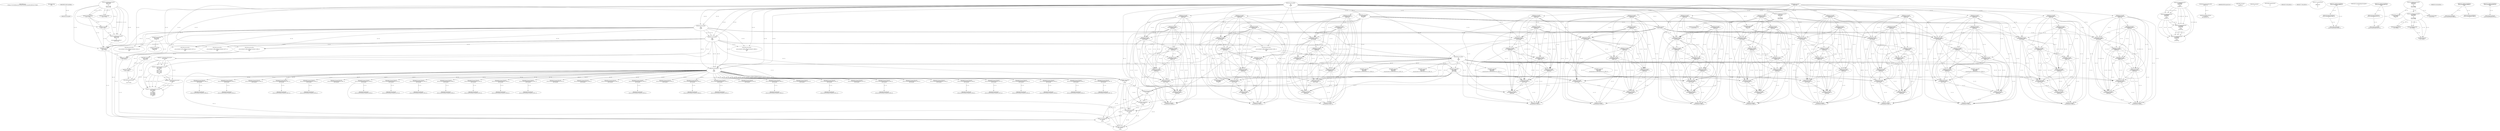 // Global SCDG with merge call
digraph {
	0 [label="268454688.main
1208bea2278762f63f8e445d51924ba14025b4d2ca6eef50b2f6979e72f76983"]
	1 [label="268454699.Sleep
1000"]
	2 [label="268450908.GetProcessHeap
"]
	3 [label="268465424.VirtualAlloc
0
128
12288
4"]
	4 [label="268465190.RegOpenKeyExW
2147483650
268501000
0
131097
2147417172"]
	5 [label="268465489.wsprintfW
3221762048
268500964
0"]
	3 -> 5 [label="(0-->1)"]
	6 [label="268466183.VirtualAlloc
0
1024
12288
4"]
	3 -> 6 [label="(3-->3)"]
	3 -> 6 [label="(4-->4)"]
	7 [label="268466202.VirtualAlloc
0
3596
12288
4"]
	3 -> 7 [label="(3-->3)"]
	6 -> 7 [label="(3-->3)"]
	3 -> 7 [label="(4-->4)"]
	6 -> 7 [label="(4-->4)"]
	8 [label="268466212.GetWindowsDirectoryW
3221770240
256"]
	7 -> 8 [label="(0-->1)"]
	9 [label="268466270.GetVolumeInformationW
3221770240
3221770752
256
3221771776
3221771784
3221771780
3221771264
256"]
	7 -> 9 [label="(0-->1)"]
	8 -> 9 [label="(1-->1)"]
	8 -> 9 [label="(2-->3)"]
	8 -> 9 [label="(2-->8)"]
	10 [label="268465190.RegOpenKeyExW
2147483650
268501632
0
131097
2147417172"]
	4 -> 10 [label="(1-->1)"]
	4 -> 10 [label="(4-->4)"]
	4 -> 10 [label="(5-->5)"]
	11 [label="268465223.RegQueryValueExW
3221771788
268501592
0
0
3221771788
2147417188"]
	12 [label="268465239.RegCloseKey
3221771788"]
	11 -> 12 [label="(1-->1)"]
	11 -> 12 [label="(5-->1)"]
	13 [label="268466320.lstrlenW
3221771788"]
	11 -> 13 [label="(1-->1)"]
	11 -> 13 [label="(5-->1)"]
	12 -> 13 [label="(1-->1)"]
	14 [label="268465223.RegQueryValueExW
3221771788
268501728
0
0
retval_lstrlenW_32789_32
2147417188"]
	11 -> 14 [label="(1-->1)"]
	11 -> 14 [label="(5-->1)"]
	12 -> 14 [label="(1-->1)"]
	13 -> 14 [label="(1-->1)"]
	11 -> 14 [label="(6-->6)"]
	15 [label="268466376.wsprintfW
3221766144
268501204
0"]
	6 -> 15 [label="(0-->1)"]
	16 [label="268466397.lstrcatW
3221766144
3221771788"]
	6 -> 16 [label="(0-->1)"]
	15 -> 16 [label="(1-->1)"]
	11 -> 16 [label="(1-->2)"]
	11 -> 16 [label="(5-->2)"]
	12 -> 16 [label="(1-->2)"]
	13 -> 16 [label="(1-->2)"]
	14 -> 16 [label="(1-->2)"]
	17 [label="268466409.GetModuleHandleW
268501752"]
	18 [label="268466416.GetProcAddress
270536744
RtlComputeCrc32"]
	17 -> 18 [label="(0-->1)"]
	19 [label="268466432.lstrlenW
3221766144"]
	6 -> 19 [label="(0-->1)"]
	15 -> 19 [label="(1-->1)"]
	16 -> 19 [label="(1-->1)"]
	20 [label="268466449.RtlComputeCrc32
"]
	21 [label="268466481.VirtualFree
3221770240
0
32768"]
	7 -> 21 [label="(0-->1)"]
	8 -> 21 [label="(1-->1)"]
	9 -> 21 [label="(1-->1)"]
	22 [label="268464882.lstrlenW
3221762048"]
	3 -> 22 [label="(0-->1)"]
	5 -> 22 [label="(1-->1)"]
	23 [label="268464893.lstrlenW
268497860"]
	24 [label="268453932.VirtualAlloc
0
retval_lstrlenW_32886_32_retval_lstrlenW_32891_32
12288
64"]
	3 -> 24 [label="(3-->3)"]
	6 -> 24 [label="(3-->3)"]
	7 -> 24 [label="(3-->3)"]
	25 [label="268453967.lstrcpyW
0
268497976"]
	26 [label="268453974.lstrlenW
0"]
	27 [label="268464425.lstrcatW
retval_lstrlenW_32955_32
268497860"]
	23 -> 27 [label="(1-->2)"]
	28 [label="268464433.lstrcatW
retval_lstrlenW_32955_32
268500944"]
	27 -> 28 [label="(1-->1)"]
	29 [label="268464439.lstrcatW
retval_lstrlenW_32955_32
3221762048"]
	27 -> 29 [label="(1-->1)"]
	28 -> 29 [label="(1-->1)"]
	3 -> 29 [label="(0-->2)"]
	5 -> 29 [label="(1-->2)"]
	22 -> 29 [label="(1-->2)"]
	30 [label="268464447.lstrcatW
retval_lstrlenW_32955_32
268500948"]
	27 -> 30 [label="(1-->1)"]
	28 -> 30 [label="(1-->1)"]
	29 -> 30 [label="(1-->1)"]
	31 [label="268464636.VirtualAlloc
0
66
12288
64"]
	3 -> 31 [label="(3-->3)"]
	6 -> 31 [label="(3-->3)"]
	7 -> 31 [label="(3-->3)"]
	24 -> 31 [label="(3-->3)"]
	24 -> 31 [label="(4-->4)"]
	32 [label="268464679.wsprintfW
3221778432
268500964
3221774336"]
	31 -> 32 [label="(0-->1)"]
	5 -> 32 [label="(2-->2)"]
	24 -> 32 [label="(0-->3)"]
	33 [label="268464692.lstrcatW
retval_lstrlenW_32955_32
268497764"]
	27 -> 33 [label="(1-->1)"]
	28 -> 33 [label="(1-->1)"]
	29 -> 33 [label="(1-->1)"]
	30 -> 33 [label="(1-->1)"]
	34 [label="268464700.lstrcatW
retval_lstrlenW_32955_32
268500944"]
	27 -> 34 [label="(1-->1)"]
	28 -> 34 [label="(1-->1)"]
	29 -> 34 [label="(1-->1)"]
	30 -> 34 [label="(1-->1)"]
	33 -> 34 [label="(1-->1)"]
	28 -> 34 [label="(2-->2)"]
	35 [label="268464706.lstrcatW
retval_lstrlenW_32955_32
3221778432"]
	27 -> 35 [label="(1-->1)"]
	28 -> 35 [label="(1-->1)"]
	29 -> 35 [label="(1-->1)"]
	30 -> 35 [label="(1-->1)"]
	33 -> 35 [label="(1-->1)"]
	34 -> 35 [label="(1-->1)"]
	31 -> 35 [label="(0-->2)"]
	32 -> 35 [label="(1-->2)"]
	36 [label="268464714.lstrcatW
retval_lstrlenW_32955_32
268500948"]
	27 -> 36 [label="(1-->1)"]
	28 -> 36 [label="(1-->1)"]
	29 -> 36 [label="(1-->1)"]
	30 -> 36 [label="(1-->1)"]
	33 -> 36 [label="(1-->1)"]
	34 -> 36 [label="(1-->1)"]
	35 -> 36 [label="(1-->1)"]
	30 -> 36 [label="(2-->2)"]
	37 [label="268464726.VirtualFree
3221778432
0
32768"]
	31 -> 37 [label="(0-->1)"]
	32 -> 37 [label="(1-->1)"]
	35 -> 37 [label="(2-->1)"]
	21 -> 37 [label="(3-->3)"]
	38 [label="268464767.lstrlenW
retval_lstrlenW_32955_32"]
	27 -> 38 [label="(1-->1)"]
	28 -> 38 [label="(1-->1)"]
	29 -> 38 [label="(1-->1)"]
	30 -> 38 [label="(1-->1)"]
	33 -> 38 [label="(1-->1)"]
	34 -> 38 [label="(1-->1)"]
	35 -> 38 [label="(1-->1)"]
	36 -> 38 [label="(1-->1)"]
	39 [label="268453998.CreateMutexW
0
0
0"]
	40 [label="268454010.GetLastError
"]
	41 [label="268454017.GetLastError
"]
	42 [label="268454043.VirtualFree
3221774336
0
32768"]
	24 -> 42 [label="(0-->1)"]
	32 -> 42 [label="(3-->1)"]
	21 -> 42 [label="(3-->3)"]
	37 -> 42 [label="(3-->3)"]
	43 [label="268467629.VirtualFree
3221762048
0
32768"]
	3 -> 43 [label="(0-->1)"]
	5 -> 43 [label="(1-->1)"]
	22 -> 43 [label="(1-->1)"]
	29 -> 43 [label="(2-->1)"]
	21 -> 43 [label="(3-->3)"]
	37 -> 43 [label="(3-->3)"]
	42 -> 43 [label="(3-->3)"]
	44 [label="268467737.VirtualFree
3221766144
0
32768"]
	6 -> 44 [label="(0-->1)"]
	15 -> 44 [label="(1-->1)"]
	16 -> 44 [label="(1-->1)"]
	19 -> 44 [label="(1-->1)"]
	21 -> 44 [label="(3-->3)"]
	37 -> 44 [label="(3-->3)"]
	42 -> 44 [label="(3-->3)"]
	43 -> 44 [label="(3-->3)"]
	45 [label="268454737.CreateThread
0
0
268447024
0
0
0"]
	46 [label="268454761.WaitForSingleObject
retval_CreateThread_33802_32
5000"]
	47 [label="268454780.TerminateThread
retval_CreateThread_33802_32
0"]
	46 -> 47 [label="(1-->1)"]
	48 [label="268454790.CloseHandle
retval_CreateThread_33802_32"]
	46 -> 48 [label="(1-->1)"]
	47 -> 48 [label="(1-->1)"]
	49 [label="268454450.CreateToolhelp32Snapshot
2
0"]
	50 [label="268454476.VirtualAlloc
0
556
12288
4"]
	3 -> 50 [label="(3-->3)"]
	6 -> 50 [label="(3-->3)"]
	7 -> 50 [label="(3-->3)"]
	24 -> 50 [label="(3-->3)"]
	31 -> 50 [label="(3-->3)"]
	3 -> 50 [label="(4-->4)"]
	6 -> 50 [label="(4-->4)"]
	7 -> 50 [label="(4-->4)"]
	51 [label="268454533.lstrcmpiW
"]
	2 -> 51 [label="(0-->0)"]
	52 [label="268454602.Process32NextW
retval_CreateToolhelp32Snapshot_34208_32
3221782528"]
	50 -> 52 [label="(0-->2)"]
	53 [label="268454627.VirtualFree
3221782528
0
32768"]
	50 -> 53 [label="(0-->1)"]
	52 -> 53 [label="(2-->1)"]
	21 -> 53 [label="(3-->3)"]
	37 -> 53 [label="(3-->3)"]
	42 -> 53 [label="(3-->3)"]
	43 -> 53 [label="(3-->3)"]
	44 -> 53 [label="(3-->3)"]
	54 [label="268454634.CloseHandle
retval_CreateToolhelp32Snapshot_34208_32"]
	52 -> 54 [label="(1-->1)"]
	55 [label="268465190.RegOpenKeyExW
2147483650
268501000
0
131097
2147417052"]
	4 -> 55 [label="(1-->1)"]
	10 -> 55 [label="(1-->1)"]
	4 -> 55 [label="(2-->2)"]
	4 -> 55 [label="(4-->4)"]
	10 -> 55 [label="(4-->4)"]
	56 [label="268465489.wsprintfW
3221786624
268500964
0"]
	5 -> 56 [label="(2-->2)"]
	32 -> 56 [label="(2-->2)"]
	57 [label="268465223.RegQueryValueExW
2147417376
268500984
0
0
3221762048
2147417188"]
	3 -> 57 [label="(0-->5)"]
	58 [label="268465239.RegCloseKey
2147417376"]
	57 -> 58 [label="(1-->1)"]
	59 [label="268465489.wsprintfW
3221762048
268501104
0"]
	3 -> 59 [label="(0-->1)"]
	57 -> 59 [label="(5-->1)"]
	60 [label="268453932.VirtualAlloc
0
retval_lstrlenW_32893_32_retval_lstrlenW_32899_32
12288
64"]
	3 -> 60 [label="(3-->3)"]
	6 -> 60 [label="(3-->3)"]
	7 -> 60 [label="(3-->3)"]
	61 [label="268453967.lstrcpyW
3221774336
268497976"]
	60 -> 61 [label="(0-->1)"]
	62 [label="268453974.lstrlenW
3221774336"]
	60 -> 62 [label="(0-->1)"]
	61 -> 62 [label="(1-->1)"]
	63 [label="268464425.lstrcatW
retval_lstrlenW_32995_32
268497860"]
	23 -> 63 [label="(1-->2)"]
	64 [label="268464433.lstrcatW
retval_lstrlenW_32995_32
268500944"]
	63 -> 64 [label="(1-->1)"]
	65 [label="268464439.lstrcatW
retval_lstrlenW_32995_32
3221762048"]
	63 -> 65 [label="(1-->1)"]
	64 -> 65 [label="(1-->1)"]
	3 -> 65 [label="(0-->2)"]
	22 -> 65 [label="(1-->2)"]
	57 -> 65 [label="(5-->2)"]
	59 -> 65 [label="(1-->2)"]
	66 [label="268464447.lstrcatW
retval_lstrlenW_32995_32
268500948"]
	63 -> 66 [label="(1-->1)"]
	64 -> 66 [label="(1-->1)"]
	65 -> 66 [label="(1-->1)"]
	67 [label="268464662.wsprintfW
3221778432
268500952
unconstrained_ret_RtlComputeCrc32_32861_32"]
	31 -> 67 [label="(0-->1)"]
	68 [label="268464692.lstrcatW
retval_lstrlenW_32995_32
268497764"]
	63 -> 68 [label="(1-->1)"]
	64 -> 68 [label="(1-->1)"]
	65 -> 68 [label="(1-->1)"]
	66 -> 68 [label="(1-->1)"]
	69 [label="268464700.lstrcatW
retval_lstrlenW_32995_32
268500944"]
	63 -> 69 [label="(1-->1)"]
	64 -> 69 [label="(1-->1)"]
	65 -> 69 [label="(1-->1)"]
	66 -> 69 [label="(1-->1)"]
	68 -> 69 [label="(1-->1)"]
	64 -> 69 [label="(2-->2)"]
	70 [label="268464706.lstrcatW
retval_lstrlenW_32995_32
3221778432"]
	63 -> 70 [label="(1-->1)"]
	64 -> 70 [label="(1-->1)"]
	65 -> 70 [label="(1-->1)"]
	66 -> 70 [label="(1-->1)"]
	68 -> 70 [label="(1-->1)"]
	69 -> 70 [label="(1-->1)"]
	31 -> 70 [label="(0-->2)"]
	67 -> 70 [label="(1-->2)"]
	71 [label="268464714.lstrcatW
retval_lstrlenW_32995_32
268500948"]
	63 -> 71 [label="(1-->1)"]
	64 -> 71 [label="(1-->1)"]
	65 -> 71 [label="(1-->1)"]
	66 -> 71 [label="(1-->1)"]
	68 -> 71 [label="(1-->1)"]
	69 -> 71 [label="(1-->1)"]
	70 -> 71 [label="(1-->1)"]
	66 -> 71 [label="(2-->2)"]
	72 [label="268464767.lstrlenW
retval_lstrlenW_32995_32"]
	63 -> 72 [label="(1-->1)"]
	64 -> 72 [label="(1-->1)"]
	65 -> 72 [label="(1-->1)"]
	66 -> 72 [label="(1-->1)"]
	68 -> 72 [label="(1-->1)"]
	69 -> 72 [label="(1-->1)"]
	70 -> 72 [label="(1-->1)"]
	71 -> 72 [label="(1-->1)"]
	73 [label="268453998.CreateMutexW
0
0
3221774336"]
	60 -> 73 [label="(0-->3)"]
	61 -> 73 [label="(1-->3)"]
	62 -> 73 [label="(1-->3)"]
	74 [label="268454602.Process32NextW
retval_CreateToolhelp32Snapshot_34159_32
3221782528"]
	50 -> 74 [label="(0-->2)"]
	75 [label="268453932.VirtualAlloc
0
retval_lstrlenW_32816_32_retval_lstrlenW_32824_32
12288
64"]
	3 -> 75 [label="(3-->3)"]
	6 -> 75 [label="(3-->3)"]
	7 -> 75 [label="(3-->3)"]
	76 [label="268464425.lstrcatW
retval_lstrlenW_32850_32
268497860"]
	23 -> 76 [label="(1-->2)"]
	77 [label="268464433.lstrcatW
retval_lstrlenW_32850_32
268500944"]
	76 -> 77 [label="(1-->1)"]
	78 [label="268464439.lstrcatW
retval_lstrlenW_32850_32
3221762048"]
	76 -> 78 [label="(1-->1)"]
	77 -> 78 [label="(1-->1)"]
	3 -> 78 [label="(0-->2)"]
	5 -> 78 [label="(1-->2)"]
	22 -> 78 [label="(1-->2)"]
	79 [label="268464447.lstrcatW
retval_lstrlenW_32850_32
268500948"]
	76 -> 79 [label="(1-->1)"]
	77 -> 79 [label="(1-->1)"]
	78 -> 79 [label="(1-->1)"]
	80 [label="268464662.wsprintfW
3221778432
268500952
unconstrained_ret_RtlComputeCrc32_32801_32"]
	31 -> 80 [label="(0-->1)"]
	81 [label="268464692.lstrcatW
retval_lstrlenW_32850_32
268497764"]
	76 -> 81 [label="(1-->1)"]
	77 -> 81 [label="(1-->1)"]
	78 -> 81 [label="(1-->1)"]
	79 -> 81 [label="(1-->1)"]
	82 [label="268464700.lstrcatW
retval_lstrlenW_32850_32
268500944"]
	76 -> 82 [label="(1-->1)"]
	77 -> 82 [label="(1-->1)"]
	78 -> 82 [label="(1-->1)"]
	79 -> 82 [label="(1-->1)"]
	81 -> 82 [label="(1-->1)"]
	77 -> 82 [label="(2-->2)"]
	83 [label="268464706.lstrcatW
retval_lstrlenW_32850_32
3221778432"]
	76 -> 83 [label="(1-->1)"]
	77 -> 83 [label="(1-->1)"]
	78 -> 83 [label="(1-->1)"]
	79 -> 83 [label="(1-->1)"]
	81 -> 83 [label="(1-->1)"]
	82 -> 83 [label="(1-->1)"]
	31 -> 83 [label="(0-->2)"]
	80 -> 83 [label="(1-->2)"]
	84 [label="268464714.lstrcatW
retval_lstrlenW_32850_32
268500948"]
	76 -> 84 [label="(1-->1)"]
	77 -> 84 [label="(1-->1)"]
	78 -> 84 [label="(1-->1)"]
	79 -> 84 [label="(1-->1)"]
	81 -> 84 [label="(1-->1)"]
	82 -> 84 [label="(1-->1)"]
	83 -> 84 [label="(1-->1)"]
	79 -> 84 [label="(2-->2)"]
	85 [label="268464767.lstrlenW
retval_lstrlenW_32850_32"]
	76 -> 85 [label="(1-->1)"]
	77 -> 85 [label="(1-->1)"]
	78 -> 85 [label="(1-->1)"]
	79 -> 85 [label="(1-->1)"]
	81 -> 85 [label="(1-->1)"]
	82 -> 85 [label="(1-->1)"]
	83 -> 85 [label="(1-->1)"]
	84 -> 85 [label="(1-->1)"]
	86 [label="268454761.WaitForSingleObject
retval_CreateThread_33373_32
5000"]
	87 [label="268454780.TerminateThread
retval_CreateThread_33373_32
0"]
	86 -> 87 [label="(1-->1)"]
	88 [label="268454790.CloseHandle
retval_CreateThread_33373_32"]
	86 -> 88 [label="(1-->1)"]
	87 -> 88 [label="(1-->1)"]
	89 [label="268454602.Process32NextW
retval_CreateToolhelp32Snapshot_33508_32
3221782528"]
	50 -> 89 [label="(0-->2)"]
	90 [label="268454634.CloseHandle
retval_CreateToolhelp32Snapshot_33508_32"]
	89 -> 90 [label="(1-->1)"]
	91 [label="268465223.RegQueryValueExW
2147417376
268500984
0
0
3221786624
2147417068"]
	92 [label="268465489.wsprintfW
3221786624
268501104
0"]
	91 -> 92 [label="(5-->1)"]
	93 [label="268466212.GetWindowsDirectoryW
3221794816
256"]
	8 -> 93 [label="(2-->2)"]
	9 -> 93 [label="(3-->2)"]
	9 -> 93 [label="(8-->2)"]
	94 [label="268466270.GetVolumeInformationW
3221794816
3221795328
256
3221796352
3221796360
3221796356
3221795840
256"]
	93 -> 94 [label="(1-->1)"]
	8 -> 94 [label="(2-->3)"]
	9 -> 94 [label="(3-->3)"]
	9 -> 94 [label="(8-->3)"]
	93 -> 94 [label="(2-->3)"]
	8 -> 94 [label="(2-->8)"]
	9 -> 94 [label="(3-->8)"]
	9 -> 94 [label="(8-->8)"]
	93 -> 94 [label="(2-->8)"]
	95 [label="268465190.RegOpenKeyExW
2147483650
268501632
0
131097
2147417052"]
	4 -> 95 [label="(1-->1)"]
	10 -> 95 [label="(1-->1)"]
	55 -> 95 [label="(1-->1)"]
	10 -> 95 [label="(2-->2)"]
	4 -> 95 [label="(4-->4)"]
	10 -> 95 [label="(4-->4)"]
	55 -> 95 [label="(4-->4)"]
	55 -> 95 [label="(5-->5)"]
	96 [label="268465223.RegQueryValueExW
3221796364
268501592
0
0
3221796364
2147417068"]
	91 -> 96 [label="(6-->6)"]
	97 [label="268465254.GetLastError
"]
	98 [label="268465263.RegCloseKey
3221796364"]
	96 -> 98 [label="(1-->1)"]
	96 -> 98 [label="(5-->1)"]
	99 [label="268466376.wsprintfW
3221790720
268501204
0"]
	15 -> 99 [label="(2-->2)"]
	100 [label="268465263.RegCloseKey
2147417376"]
	91 -> 100 [label="(1-->1)"]
	101 [label="268464425.lstrcatW
retval_lstrlenW_32990_32
268497860"]
	23 -> 101 [label="(1-->2)"]
	102 [label="268464433.lstrcatW
retval_lstrlenW_32990_32
268500944"]
	101 -> 102 [label="(1-->1)"]
	103 [label="268464439.lstrcatW
retval_lstrlenW_32990_32
3221762048"]
	101 -> 103 [label="(1-->1)"]
	102 -> 103 [label="(1-->1)"]
	3 -> 103 [label="(0-->2)"]
	22 -> 103 [label="(1-->2)"]
	57 -> 103 [label="(5-->2)"]
	59 -> 103 [label="(1-->2)"]
	104 [label="268464447.lstrcatW
retval_lstrlenW_32990_32
268500948"]
	101 -> 104 [label="(1-->1)"]
	102 -> 104 [label="(1-->1)"]
	103 -> 104 [label="(1-->1)"]
	105 [label="268464692.lstrcatW
retval_lstrlenW_32990_32
268497764"]
	101 -> 105 [label="(1-->1)"]
	102 -> 105 [label="(1-->1)"]
	103 -> 105 [label="(1-->1)"]
	104 -> 105 [label="(1-->1)"]
	106 [label="268464700.lstrcatW
retval_lstrlenW_32990_32
268500944"]
	101 -> 106 [label="(1-->1)"]
	102 -> 106 [label="(1-->1)"]
	103 -> 106 [label="(1-->1)"]
	104 -> 106 [label="(1-->1)"]
	105 -> 106 [label="(1-->1)"]
	102 -> 106 [label="(2-->2)"]
	107 [label="268464706.lstrcatW
retval_lstrlenW_32990_32
3221778432"]
	101 -> 107 [label="(1-->1)"]
	102 -> 107 [label="(1-->1)"]
	103 -> 107 [label="(1-->1)"]
	104 -> 107 [label="(1-->1)"]
	105 -> 107 [label="(1-->1)"]
	106 -> 107 [label="(1-->1)"]
	31 -> 107 [label="(0-->2)"]
	32 -> 107 [label="(1-->2)"]
	108 [label="268464714.lstrcatW
retval_lstrlenW_32990_32
268500948"]
	101 -> 108 [label="(1-->1)"]
	102 -> 108 [label="(1-->1)"]
	103 -> 108 [label="(1-->1)"]
	104 -> 108 [label="(1-->1)"]
	105 -> 108 [label="(1-->1)"]
	106 -> 108 [label="(1-->1)"]
	107 -> 108 [label="(1-->1)"]
	104 -> 108 [label="(2-->2)"]
	109 [label="268464767.lstrlenW
retval_lstrlenW_32990_32"]
	101 -> 109 [label="(1-->1)"]
	102 -> 109 [label="(1-->1)"]
	103 -> 109 [label="(1-->1)"]
	104 -> 109 [label="(1-->1)"]
	105 -> 109 [label="(1-->1)"]
	106 -> 109 [label="(1-->1)"]
	107 -> 109 [label="(1-->1)"]
	108 -> 109 [label="(1-->1)"]
	110 [label="268454602.Process32NextW
retval_CreateToolhelp32Snapshot_34120_32
3221782528"]
	50 -> 110 [label="(0-->2)"]
	111 [label="268464425.lstrcatW
retval_lstrlenW_32846_32
268497860"]
	23 -> 111 [label="(1-->2)"]
	112 [label="268464433.lstrcatW
retval_lstrlenW_32846_32
268500944"]
	111 -> 112 [label="(1-->1)"]
	113 [label="268464439.lstrcatW
retval_lstrlenW_32846_32
3221762048"]
	111 -> 113 [label="(1-->1)"]
	112 -> 113 [label="(1-->1)"]
	3 -> 113 [label="(0-->2)"]
	5 -> 113 [label="(1-->2)"]
	22 -> 113 [label="(1-->2)"]
	114 [label="268464447.lstrcatW
retval_lstrlenW_32846_32
268500948"]
	111 -> 114 [label="(1-->1)"]
	112 -> 114 [label="(1-->1)"]
	113 -> 114 [label="(1-->1)"]
	115 [label="268464692.lstrcatW
retval_lstrlenW_32846_32
268497764"]
	111 -> 115 [label="(1-->1)"]
	112 -> 115 [label="(1-->1)"]
	113 -> 115 [label="(1-->1)"]
	114 -> 115 [label="(1-->1)"]
	116 [label="268464700.lstrcatW
retval_lstrlenW_32846_32
268500944"]
	111 -> 116 [label="(1-->1)"]
	112 -> 116 [label="(1-->1)"]
	113 -> 116 [label="(1-->1)"]
	114 -> 116 [label="(1-->1)"]
	115 -> 116 [label="(1-->1)"]
	112 -> 116 [label="(2-->2)"]
	117 [label="268464706.lstrcatW
retval_lstrlenW_32846_32
3221778432"]
	111 -> 117 [label="(1-->1)"]
	112 -> 117 [label="(1-->1)"]
	113 -> 117 [label="(1-->1)"]
	114 -> 117 [label="(1-->1)"]
	115 -> 117 [label="(1-->1)"]
	116 -> 117 [label="(1-->1)"]
	31 -> 117 [label="(0-->2)"]
	32 -> 117 [label="(1-->2)"]
	118 [label="268464714.lstrcatW
retval_lstrlenW_32846_32
268500948"]
	111 -> 118 [label="(1-->1)"]
	112 -> 118 [label="(1-->1)"]
	113 -> 118 [label="(1-->1)"]
	114 -> 118 [label="(1-->1)"]
	115 -> 118 [label="(1-->1)"]
	116 -> 118 [label="(1-->1)"]
	117 -> 118 [label="(1-->1)"]
	114 -> 118 [label="(2-->2)"]
	119 [label="268464767.lstrlenW
retval_lstrlenW_32846_32"]
	111 -> 119 [label="(1-->1)"]
	112 -> 119 [label="(1-->1)"]
	113 -> 119 [label="(1-->1)"]
	114 -> 119 [label="(1-->1)"]
	115 -> 119 [label="(1-->1)"]
	116 -> 119 [label="(1-->1)"]
	117 -> 119 [label="(1-->1)"]
	118 -> 119 [label="(1-->1)"]
	120 [label="268454602.Process32NextW
retval_CreateToolhelp32Snapshot_32975_32
3221782528"]
	50 -> 120 [label="(0-->2)"]
	121 [label="268454634.CloseHandle
retval_CreateToolhelp32Snapshot_32975_32"]
	120 -> 121 [label="(1-->1)"]
	122 [label="268465239.RegCloseKey
3221796364"]
	96 -> 122 [label="(1-->1)"]
	96 -> 122 [label="(5-->1)"]
	123 [label="268466320.lstrlenW
3221796364"]
	96 -> 123 [label="(1-->1)"]
	96 -> 123 [label="(5-->1)"]
	122 -> 123 [label="(1-->1)"]
	124 [label="268454501.Process32FirstW
retval_CreateToolhelp32Snapshot_32975_32
3221782528"]
	50 -> 124 [label="(0-->2)"]
	125 [label="268454761.WaitForSingleObject
retval_CreateThread_32968_32
5000"]
	126 [label="268454790.CloseHandle
retval_CreateThread_32968_32"]
	125 -> 126 [label="(1-->1)"]
	127 [label="268454602.Process32NextW
retval_CreateToolhelp32Snapshot_33003_32
3221782528"]
	50 -> 127 [label="(0-->2)"]
	128 [label="268454634.CloseHandle
retval_CreateToolhelp32Snapshot_33003_32"]
	127 -> 128 [label="(1-->1)"]
	129 [label="268454780.TerminateThread
retval_CreateThread_32968_32
0"]
	125 -> 129 [label="(1-->1)"]
	130 [label="268454602.Process32NextW
retval_CreateToolhelp32Snapshot_33009_32
3221782528"]
	50 -> 130 [label="(0-->2)"]
	131 [label="268454634.CloseHandle
retval_CreateToolhelp32Snapshot_33009_32"]
	130 -> 131 [label="(1-->1)"]
	132 [label="268454501.Process32FirstW
retval_CreateToolhelp32Snapshot_33003_32
3221782528"]
	50 -> 132 [label="(0-->2)"]
	133 [label="268454501.Process32FirstW
retval_CreateToolhelp32Snapshot_33009_32
3221782528"]
	50 -> 133 [label="(0-->2)"]
	134 [label="268465263.RegCloseKey
3221771788"]
	11 -> 134 [label="(1-->1)"]
	11 -> 134 [label="(5-->1)"]
	135 [label="268453932.VirtualAlloc
0
retval_lstrlenW_32878_32_retval_lstrlenW_32874_32
12288
64"]
	3 -> 135 [label="(3-->3)"]
	6 -> 135 [label="(3-->3)"]
	7 -> 135 [label="(3-->3)"]
	136 [label="268464425.lstrcatW
retval_lstrlenW_32933_32
268497860"]
	23 -> 136 [label="(1-->2)"]
	137 [label="268464433.lstrcatW
retval_lstrlenW_32933_32
268500944"]
	136 -> 137 [label="(1-->1)"]
	138 [label="268464439.lstrcatW
retval_lstrlenW_32933_32
3221762048"]
	136 -> 138 [label="(1-->1)"]
	137 -> 138 [label="(1-->1)"]
	3 -> 138 [label="(0-->2)"]
	22 -> 138 [label="(1-->2)"]
	57 -> 138 [label="(5-->2)"]
	59 -> 138 [label="(1-->2)"]
	139 [label="268464447.lstrcatW
retval_lstrlenW_32933_32
268500948"]
	136 -> 139 [label="(1-->1)"]
	137 -> 139 [label="(1-->1)"]
	138 -> 139 [label="(1-->1)"]
	140 [label="268464692.lstrcatW
retval_lstrlenW_32933_32
268497764"]
	136 -> 140 [label="(1-->1)"]
	137 -> 140 [label="(1-->1)"]
	138 -> 140 [label="(1-->1)"]
	139 -> 140 [label="(1-->1)"]
	141 [label="268464700.lstrcatW
retval_lstrlenW_32933_32
268500944"]
	136 -> 141 [label="(1-->1)"]
	137 -> 141 [label="(1-->1)"]
	138 -> 141 [label="(1-->1)"]
	139 -> 141 [label="(1-->1)"]
	140 -> 141 [label="(1-->1)"]
	137 -> 141 [label="(2-->2)"]
	142 [label="268464706.lstrcatW
retval_lstrlenW_32933_32
3221778432"]
	136 -> 142 [label="(1-->1)"]
	137 -> 142 [label="(1-->1)"]
	138 -> 142 [label="(1-->1)"]
	139 -> 142 [label="(1-->1)"]
	140 -> 142 [label="(1-->1)"]
	141 -> 142 [label="(1-->1)"]
	31 -> 142 [label="(0-->2)"]
	32 -> 142 [label="(1-->2)"]
	143 [label="268464714.lstrcatW
retval_lstrlenW_32933_32
268500948"]
	136 -> 143 [label="(1-->1)"]
	137 -> 143 [label="(1-->1)"]
	138 -> 143 [label="(1-->1)"]
	139 -> 143 [label="(1-->1)"]
	140 -> 143 [label="(1-->1)"]
	141 -> 143 [label="(1-->1)"]
	142 -> 143 [label="(1-->1)"]
	139 -> 143 [label="(2-->2)"]
	144 [label="268464767.lstrlenW
retval_lstrlenW_32933_32"]
	136 -> 144 [label="(1-->1)"]
	137 -> 144 [label="(1-->1)"]
	138 -> 144 [label="(1-->1)"]
	139 -> 144 [label="(1-->1)"]
	140 -> 144 [label="(1-->1)"]
	141 -> 144 [label="(1-->1)"]
	142 -> 144 [label="(1-->1)"]
	143 -> 144 [label="(1-->1)"]
	145 [label="268454602.Process32NextW
retval_CreateToolhelp32Snapshot_33842_32
3221782528"]
	50 -> 145 [label="(0-->2)"]
	146 [label="268454634.CloseHandle
retval_CreateToolhelp32Snapshot_33842_32"]
	145 -> 146 [label="(1-->1)"]
	147 [label="268464662.wsprintfW
3221778432
268500952
unconstrained_ret_RtlComputeCrc32_32843_32"]
	31 -> 147 [label="(0-->1)"]
	148 [label="268454602.Process32NextW
retval_CreateToolhelp32Snapshot_33857_32
3221782528"]
	50 -> 148 [label="(0-->2)"]
	149 [label="268454634.CloseHandle
retval_CreateToolhelp32Snapshot_33857_32"]
	148 -> 149 [label="(1-->1)"]
	150 [label="268464425.lstrcatW
retval_lstrlenW_32947_32
268497860"]
	23 -> 150 [label="(1-->2)"]
	151 [label="268464433.lstrcatW
retval_lstrlenW_32947_32
268500944"]
	150 -> 151 [label="(1-->1)"]
	152 [label="268464439.lstrcatW
retval_lstrlenW_32947_32
3221762048"]
	150 -> 152 [label="(1-->1)"]
	151 -> 152 [label="(1-->1)"]
	3 -> 152 [label="(0-->2)"]
	22 -> 152 [label="(1-->2)"]
	57 -> 152 [label="(5-->2)"]
	59 -> 152 [label="(1-->2)"]
	153 [label="268464447.lstrcatW
retval_lstrlenW_32947_32
268500948"]
	150 -> 153 [label="(1-->1)"]
	151 -> 153 [label="(1-->1)"]
	152 -> 153 [label="(1-->1)"]
	154 [label="268464692.lstrcatW
retval_lstrlenW_32947_32
268497764"]
	150 -> 154 [label="(1-->1)"]
	151 -> 154 [label="(1-->1)"]
	152 -> 154 [label="(1-->1)"]
	153 -> 154 [label="(1-->1)"]
	155 [label="268464700.lstrcatW
retval_lstrlenW_32947_32
268500944"]
	150 -> 155 [label="(1-->1)"]
	151 -> 155 [label="(1-->1)"]
	152 -> 155 [label="(1-->1)"]
	153 -> 155 [label="(1-->1)"]
	154 -> 155 [label="(1-->1)"]
	151 -> 155 [label="(2-->2)"]
	156 [label="268464706.lstrcatW
retval_lstrlenW_32947_32
3221778432"]
	150 -> 156 [label="(1-->1)"]
	151 -> 156 [label="(1-->1)"]
	152 -> 156 [label="(1-->1)"]
	153 -> 156 [label="(1-->1)"]
	154 -> 156 [label="(1-->1)"]
	155 -> 156 [label="(1-->1)"]
	31 -> 156 [label="(0-->2)"]
	32 -> 156 [label="(1-->2)"]
	157 [label="268464714.lstrcatW
retval_lstrlenW_32947_32
268500948"]
	150 -> 157 [label="(1-->1)"]
	151 -> 157 [label="(1-->1)"]
	152 -> 157 [label="(1-->1)"]
	153 -> 157 [label="(1-->1)"]
	154 -> 157 [label="(1-->1)"]
	155 -> 157 [label="(1-->1)"]
	156 -> 157 [label="(1-->1)"]
	153 -> 157 [label="(2-->2)"]
	158 [label="268464767.lstrlenW
retval_lstrlenW_32947_32"]
	150 -> 158 [label="(1-->1)"]
	151 -> 158 [label="(1-->1)"]
	152 -> 158 [label="(1-->1)"]
	153 -> 158 [label="(1-->1)"]
	154 -> 158 [label="(1-->1)"]
	155 -> 158 [label="(1-->1)"]
	156 -> 158 [label="(1-->1)"]
	157 -> 158 [label="(1-->1)"]
	159 [label="268454602.Process32NextW
retval_CreateToolhelp32Snapshot_33894_32
3221782528"]
	50 -> 159 [label="(0-->2)"]
	160 [label="268454634.CloseHandle
retval_CreateToolhelp32Snapshot_33894_32"]
	159 -> 160 [label="(1-->1)"]
	161 [label="268454501.Process32FirstW
retval_CreateToolhelp32Snapshot_33842_32
3221782528"]
	50 -> 161 [label="(0-->2)"]
	162 [label="268453932.VirtualAlloc
0
retval_lstrlenW_32883_32_retval_lstrlenW_32889_32
12288
64"]
	3 -> 162 [label="(3-->3)"]
	6 -> 162 [label="(3-->3)"]
	7 -> 162 [label="(3-->3)"]
	163 [label="268464425.lstrcatW
retval_lstrlenW_32964_32
268497860"]
	23 -> 163 [label="(1-->2)"]
	164 [label="268464433.lstrcatW
retval_lstrlenW_32964_32
268500944"]
	163 -> 164 [label="(1-->1)"]
	165 [label="268464439.lstrcatW
retval_lstrlenW_32964_32
3221762048"]
	163 -> 165 [label="(1-->1)"]
	164 -> 165 [label="(1-->1)"]
	3 -> 165 [label="(0-->2)"]
	5 -> 165 [label="(1-->2)"]
	22 -> 165 [label="(1-->2)"]
	166 [label="268464447.lstrcatW
retval_lstrlenW_32964_32
268500948"]
	163 -> 166 [label="(1-->1)"]
	164 -> 166 [label="(1-->1)"]
	165 -> 166 [label="(1-->1)"]
	167 [label="268464692.lstrcatW
retval_lstrlenW_32964_32
268497764"]
	163 -> 167 [label="(1-->1)"]
	164 -> 167 [label="(1-->1)"]
	165 -> 167 [label="(1-->1)"]
	166 -> 167 [label="(1-->1)"]
	168 [label="268464700.lstrcatW
retval_lstrlenW_32964_32
268500944"]
	163 -> 168 [label="(1-->1)"]
	164 -> 168 [label="(1-->1)"]
	165 -> 168 [label="(1-->1)"]
	166 -> 168 [label="(1-->1)"]
	167 -> 168 [label="(1-->1)"]
	164 -> 168 [label="(2-->2)"]
	169 [label="268464706.lstrcatW
retval_lstrlenW_32964_32
3221778432"]
	163 -> 169 [label="(1-->1)"]
	164 -> 169 [label="(1-->1)"]
	165 -> 169 [label="(1-->1)"]
	166 -> 169 [label="(1-->1)"]
	167 -> 169 [label="(1-->1)"]
	168 -> 169 [label="(1-->1)"]
	31 -> 169 [label="(0-->2)"]
	32 -> 169 [label="(1-->2)"]
	170 [label="268464714.lstrcatW
retval_lstrlenW_32964_32
268500948"]
	163 -> 170 [label="(1-->1)"]
	164 -> 170 [label="(1-->1)"]
	165 -> 170 [label="(1-->1)"]
	166 -> 170 [label="(1-->1)"]
	167 -> 170 [label="(1-->1)"]
	168 -> 170 [label="(1-->1)"]
	169 -> 170 [label="(1-->1)"]
	166 -> 170 [label="(2-->2)"]
	171 [label="268464767.lstrlenW
retval_lstrlenW_32964_32"]
	163 -> 171 [label="(1-->1)"]
	164 -> 171 [label="(1-->1)"]
	165 -> 171 [label="(1-->1)"]
	166 -> 171 [label="(1-->1)"]
	167 -> 171 [label="(1-->1)"]
	168 -> 171 [label="(1-->1)"]
	169 -> 171 [label="(1-->1)"]
	170 -> 171 [label="(1-->1)"]
	172 [label="268454602.Process32NextW
retval_CreateToolhelp32Snapshot_33942_32
3221782528"]
	50 -> 172 [label="(0-->2)"]
	173 [label="268454634.CloseHandle
retval_CreateToolhelp32Snapshot_33942_32"]
	172 -> 173 [label="(1-->1)"]
	174 [label="268453932.VirtualAlloc
0
retval_lstrlenW_32884_32_retval_lstrlenW_32877_32
12288
64"]
	3 -> 174 [label="(3-->3)"]
	6 -> 174 [label="(3-->3)"]
	7 -> 174 [label="(3-->3)"]
	175 [label="268464425.lstrcatW
retval_lstrlenW_32954_32
268497860"]
	23 -> 175 [label="(1-->2)"]
	176 [label="268464433.lstrcatW
retval_lstrlenW_32954_32
268500944"]
	175 -> 176 [label="(1-->1)"]
	177 [label="268464439.lstrcatW
retval_lstrlenW_32954_32
3221762048"]
	175 -> 177 [label="(1-->1)"]
	176 -> 177 [label="(1-->1)"]
	3 -> 177 [label="(0-->2)"]
	5 -> 177 [label="(1-->2)"]
	22 -> 177 [label="(1-->2)"]
	57 -> 177 [label="(5-->2)"]
	178 [label="268464447.lstrcatW
retval_lstrlenW_32954_32
268500948"]
	175 -> 178 [label="(1-->1)"]
	176 -> 178 [label="(1-->1)"]
	177 -> 178 [label="(1-->1)"]
	179 [label="268464662.wsprintfW
3221778432
268500952
unconstrained_ret_RtlComputeCrc32_32840_32"]
	31 -> 179 [label="(0-->1)"]
	180 [label="268464692.lstrcatW
retval_lstrlenW_32954_32
268497764"]
	175 -> 180 [label="(1-->1)"]
	176 -> 180 [label="(1-->1)"]
	177 -> 180 [label="(1-->1)"]
	178 -> 180 [label="(1-->1)"]
	181 [label="268464700.lstrcatW
retval_lstrlenW_32954_32
268500944"]
	175 -> 181 [label="(1-->1)"]
	176 -> 181 [label="(1-->1)"]
	177 -> 181 [label="(1-->1)"]
	178 -> 181 [label="(1-->1)"]
	180 -> 181 [label="(1-->1)"]
	176 -> 181 [label="(2-->2)"]
	182 [label="268464706.lstrcatW
retval_lstrlenW_32954_32
3221778432"]
	175 -> 182 [label="(1-->1)"]
	176 -> 182 [label="(1-->1)"]
	177 -> 182 [label="(1-->1)"]
	178 -> 182 [label="(1-->1)"]
	180 -> 182 [label="(1-->1)"]
	181 -> 182 [label="(1-->1)"]
	31 -> 182 [label="(0-->2)"]
	179 -> 182 [label="(1-->2)"]
	183 [label="268464714.lstrcatW
retval_lstrlenW_32954_32
268500948"]
	175 -> 183 [label="(1-->1)"]
	176 -> 183 [label="(1-->1)"]
	177 -> 183 [label="(1-->1)"]
	178 -> 183 [label="(1-->1)"]
	180 -> 183 [label="(1-->1)"]
	181 -> 183 [label="(1-->1)"]
	182 -> 183 [label="(1-->1)"]
	178 -> 183 [label="(2-->2)"]
	184 [label="268464767.lstrlenW
retval_lstrlenW_32954_32"]
	175 -> 184 [label="(1-->1)"]
	176 -> 184 [label="(1-->1)"]
	177 -> 184 [label="(1-->1)"]
	178 -> 184 [label="(1-->1)"]
	180 -> 184 [label="(1-->1)"]
	181 -> 184 [label="(1-->1)"]
	182 -> 184 [label="(1-->1)"]
	183 -> 184 [label="(1-->1)"]
	185 [label="268454602.Process32NextW
retval_CreateToolhelp32Snapshot_33937_32
3221782528"]
	50 -> 185 [label="(0-->2)"]
	186 [label="268454634.CloseHandle
retval_CreateToolhelp32Snapshot_33937_32"]
	185 -> 186 [label="(1-->1)"]
	187 [label="268454602.Process32NextW
retval_CreateToolhelp32Snapshot_33903_32
3221782528"]
	50 -> 187 [label="(0-->2)"]
	188 [label="268454634.CloseHandle
retval_CreateToolhelp32Snapshot_33903_32"]
	187 -> 188 [label="(1-->1)"]
	189 [label="268454501.Process32FirstW
retval_CreateToolhelp32Snapshot_33857_32
3221782528"]
	50 -> 189 [label="(0-->2)"]
	190 [label="268454602.Process32NextW
retval_CreateToolhelp32Snapshot_33279_32
3221782528"]
	50 -> 190 [label="(0-->2)"]
	191 [label="268454634.CloseHandle
retval_CreateToolhelp32Snapshot_33279_32"]
	190 -> 191 [label="(1-->1)"]
	192 [label="268454602.Process32NextW
retval_CreateToolhelp32Snapshot_33923_32
3221782528"]
	50 -> 192 [label="(0-->2)"]
	193 [label="268454634.CloseHandle
retval_CreateToolhelp32Snapshot_33923_32"]
	192 -> 193 [label="(1-->1)"]
	194 [label="268464425.lstrcatW
retval_lstrlenW_32963_32
268497860"]
	23 -> 194 [label="(1-->2)"]
	195 [label="268464433.lstrcatW
retval_lstrlenW_32963_32
268500944"]
	194 -> 195 [label="(1-->1)"]
	196 [label="268464439.lstrcatW
retval_lstrlenW_32963_32
3221762048"]
	194 -> 196 [label="(1-->1)"]
	195 -> 196 [label="(1-->1)"]
	3 -> 196 [label="(0-->2)"]
	5 -> 196 [label="(1-->2)"]
	22 -> 196 [label="(1-->2)"]
	57 -> 196 [label="(5-->2)"]
	197 [label="268464447.lstrcatW
retval_lstrlenW_32963_32
268500948"]
	194 -> 197 [label="(1-->1)"]
	195 -> 197 [label="(1-->1)"]
	196 -> 197 [label="(1-->1)"]
	198 [label="268464692.lstrcatW
retval_lstrlenW_32963_32
268497764"]
	194 -> 198 [label="(1-->1)"]
	195 -> 198 [label="(1-->1)"]
	196 -> 198 [label="(1-->1)"]
	197 -> 198 [label="(1-->1)"]
	199 [label="268464700.lstrcatW
retval_lstrlenW_32963_32
268500944"]
	194 -> 199 [label="(1-->1)"]
	195 -> 199 [label="(1-->1)"]
	196 -> 199 [label="(1-->1)"]
	197 -> 199 [label="(1-->1)"]
	198 -> 199 [label="(1-->1)"]
	195 -> 199 [label="(2-->2)"]
	200 [label="268464706.lstrcatW
retval_lstrlenW_32963_32
3221778432"]
	194 -> 200 [label="(1-->1)"]
	195 -> 200 [label="(1-->1)"]
	196 -> 200 [label="(1-->1)"]
	197 -> 200 [label="(1-->1)"]
	198 -> 200 [label="(1-->1)"]
	199 -> 200 [label="(1-->1)"]
	31 -> 200 [label="(0-->2)"]
	179 -> 200 [label="(1-->2)"]
	201 [label="268464714.lstrcatW
retval_lstrlenW_32963_32
268500948"]
	194 -> 201 [label="(1-->1)"]
	195 -> 201 [label="(1-->1)"]
	196 -> 201 [label="(1-->1)"]
	197 -> 201 [label="(1-->1)"]
	198 -> 201 [label="(1-->1)"]
	199 -> 201 [label="(1-->1)"]
	200 -> 201 [label="(1-->1)"]
	197 -> 201 [label="(2-->2)"]
	202 [label="268464767.lstrlenW
retval_lstrlenW_32963_32"]
	194 -> 202 [label="(1-->1)"]
	195 -> 202 [label="(1-->1)"]
	196 -> 202 [label="(1-->1)"]
	197 -> 202 [label="(1-->1)"]
	198 -> 202 [label="(1-->1)"]
	199 -> 202 [label="(1-->1)"]
	200 -> 202 [label="(1-->1)"]
	201 -> 202 [label="(1-->1)"]
	203 [label="268454602.Process32NextW
retval_CreateToolhelp32Snapshot_33980_32
3221782528"]
	50 -> 203 [label="(0-->2)"]
	204 [label="268454634.CloseHandle
retval_CreateToolhelp32Snapshot_33980_32"]
	203 -> 204 [label="(1-->1)"]
	205 [label="268464662.wsprintfW
3221778432
268500952
unconstrained_ret_RtlComputeCrc32_32857_32"]
	31 -> 205 [label="(0-->1)"]
	206 [label="268454602.Process32NextW
retval_CreateToolhelp32Snapshot_33976_32
3221782528"]
	50 -> 206 [label="(0-->2)"]
	207 [label="268454634.CloseHandle
retval_CreateToolhelp32Snapshot_33976_32"]
	206 -> 207 [label="(1-->1)"]
	208 [label="268464662.wsprintfW
3221778432
268500952
unconstrained_ret_RtlComputeCrc32_32847_32"]
	31 -> 208 [label="(0-->1)"]
	209 [label="268454602.Process32NextW
retval_CreateToolhelp32Snapshot_33944_32
3221782528"]
	50 -> 209 [label="(0-->2)"]
	210 [label="268454634.CloseHandle
retval_CreateToolhelp32Snapshot_33944_32"]
	209 -> 210 [label="(1-->1)"]
	211 [label="268464425.lstrcatW
retval_lstrlenW_32967_32
268497860"]
	23 -> 211 [label="(1-->2)"]
	212 [label="268464433.lstrcatW
retval_lstrlenW_32967_32
268500944"]
	211 -> 212 [label="(1-->1)"]
	213 [label="268464439.lstrcatW
retval_lstrlenW_32967_32
3221762048"]
	211 -> 213 [label="(1-->1)"]
	212 -> 213 [label="(1-->1)"]
	3 -> 213 [label="(0-->2)"]
	5 -> 213 [label="(1-->2)"]
	22 -> 213 [label="(1-->2)"]
	214 [label="268464447.lstrcatW
retval_lstrlenW_32967_32
268500948"]
	211 -> 214 [label="(1-->1)"]
	212 -> 214 [label="(1-->1)"]
	213 -> 214 [label="(1-->1)"]
	215 [label="268464692.lstrcatW
retval_lstrlenW_32967_32
268497764"]
	211 -> 215 [label="(1-->1)"]
	212 -> 215 [label="(1-->1)"]
	213 -> 215 [label="(1-->1)"]
	214 -> 215 [label="(1-->1)"]
	216 [label="268464700.lstrcatW
retval_lstrlenW_32967_32
268500944"]
	211 -> 216 [label="(1-->1)"]
	212 -> 216 [label="(1-->1)"]
	213 -> 216 [label="(1-->1)"]
	214 -> 216 [label="(1-->1)"]
	215 -> 216 [label="(1-->1)"]
	212 -> 216 [label="(2-->2)"]
	217 [label="268464706.lstrcatW
retval_lstrlenW_32967_32
3221778432"]
	211 -> 217 [label="(1-->1)"]
	212 -> 217 [label="(1-->1)"]
	213 -> 217 [label="(1-->1)"]
	214 -> 217 [label="(1-->1)"]
	215 -> 217 [label="(1-->1)"]
	216 -> 217 [label="(1-->1)"]
	31 -> 217 [label="(0-->2)"]
	32 -> 217 [label="(1-->2)"]
	218 [label="268464714.lstrcatW
retval_lstrlenW_32967_32
268500948"]
	211 -> 218 [label="(1-->1)"]
	212 -> 218 [label="(1-->1)"]
	213 -> 218 [label="(1-->1)"]
	214 -> 218 [label="(1-->1)"]
	215 -> 218 [label="(1-->1)"]
	216 -> 218 [label="(1-->1)"]
	217 -> 218 [label="(1-->1)"]
	214 -> 218 [label="(2-->2)"]
	219 [label="268464767.lstrlenW
retval_lstrlenW_32967_32"]
	211 -> 219 [label="(1-->1)"]
	212 -> 219 [label="(1-->1)"]
	213 -> 219 [label="(1-->1)"]
	214 -> 219 [label="(1-->1)"]
	215 -> 219 [label="(1-->1)"]
	216 -> 219 [label="(1-->1)"]
	217 -> 219 [label="(1-->1)"]
	218 -> 219 [label="(1-->1)"]
	220 [label="268454602.Process32NextW
retval_CreateToolhelp32Snapshot_33947_32
3221782528"]
	50 -> 220 [label="(0-->2)"]
	221 [label="268454634.CloseHandle
retval_CreateToolhelp32Snapshot_33947_32"]
	220 -> 221 [label="(1-->1)"]
	222 [label="268454602.Process32NextW
retval_CreateToolhelp32Snapshot_33950_32
3221782528"]
	50 -> 222 [label="(0-->2)"]
	223 [label="268454634.CloseHandle
retval_CreateToolhelp32Snapshot_33950_32"]
	222 -> 223 [label="(1-->1)"]
	224 [label="268454501.Process32FirstW
retval_CreateToolhelp32Snapshot_33279_32
3221782528"]
	50 -> 224 [label="(0-->2)"]
	225 [label="268454602.Process32NextW
retval_CreateToolhelp32Snapshot_33946_32
3221782528"]
	50 -> 225 [label="(0-->2)"]
	226 [label="268454634.CloseHandle
retval_CreateToolhelp32Snapshot_33946_32"]
	225 -> 226 [label="(1-->1)"]
	227 [label="268464425.lstrcatW
retval_lstrlenW_32971_32
268497860"]
	23 -> 227 [label="(1-->2)"]
	228 [label="268464433.lstrcatW
retval_lstrlenW_32971_32
268500944"]
	227 -> 228 [label="(1-->1)"]
	229 [label="268464439.lstrcatW
retval_lstrlenW_32971_32
3221762048"]
	227 -> 229 [label="(1-->1)"]
	228 -> 229 [label="(1-->1)"]
	3 -> 229 [label="(0-->2)"]
	5 -> 229 [label="(1-->2)"]
	22 -> 229 [label="(1-->2)"]
	230 [label="268464447.lstrcatW
retval_lstrlenW_32971_32
268500948"]
	227 -> 230 [label="(1-->1)"]
	228 -> 230 [label="(1-->1)"]
	229 -> 230 [label="(1-->1)"]
	231 [label="268464692.lstrcatW
retval_lstrlenW_32971_32
268497764"]
	227 -> 231 [label="(1-->1)"]
	228 -> 231 [label="(1-->1)"]
	229 -> 231 [label="(1-->1)"]
	230 -> 231 [label="(1-->1)"]
	232 [label="268464700.lstrcatW
retval_lstrlenW_32971_32
268500944"]
	227 -> 232 [label="(1-->1)"]
	228 -> 232 [label="(1-->1)"]
	229 -> 232 [label="(1-->1)"]
	230 -> 232 [label="(1-->1)"]
	231 -> 232 [label="(1-->1)"]
	228 -> 232 [label="(2-->2)"]
	233 [label="268464706.lstrcatW
retval_lstrlenW_32971_32
3221778432"]
	227 -> 233 [label="(1-->1)"]
	228 -> 233 [label="(1-->1)"]
	229 -> 233 [label="(1-->1)"]
	230 -> 233 [label="(1-->1)"]
	231 -> 233 [label="(1-->1)"]
	232 -> 233 [label="(1-->1)"]
	31 -> 233 [label="(0-->2)"]
	32 -> 233 [label="(1-->2)"]
	234 [label="268464714.lstrcatW
retval_lstrlenW_32971_32
268500948"]
	227 -> 234 [label="(1-->1)"]
	228 -> 234 [label="(1-->1)"]
	229 -> 234 [label="(1-->1)"]
	230 -> 234 [label="(1-->1)"]
	231 -> 234 [label="(1-->1)"]
	232 -> 234 [label="(1-->1)"]
	233 -> 234 [label="(1-->1)"]
	230 -> 234 [label="(2-->2)"]
	235 [label="268464767.lstrlenW
retval_lstrlenW_32971_32"]
	227 -> 235 [label="(1-->1)"]
	228 -> 235 [label="(1-->1)"]
	229 -> 235 [label="(1-->1)"]
	230 -> 235 [label="(1-->1)"]
	231 -> 235 [label="(1-->1)"]
	232 -> 235 [label="(1-->1)"]
	233 -> 235 [label="(1-->1)"]
	234 -> 235 [label="(1-->1)"]
	236 [label="268454602.Process32NextW
retval_CreateToolhelp32Snapshot_34000_32
3221782528"]
	50 -> 236 [label="(0-->2)"]
	237 [label="268454634.CloseHandle
retval_CreateToolhelp32Snapshot_34000_32"]
	236 -> 237 [label="(1-->1)"]
	238 [label="268454501.Process32FirstW
retval_CreateToolhelp32Snapshot_33894_32
3221782528"]
	50 -> 238 [label="(0-->2)"]
	239 [label="268454501.Process32FirstW
retval_CreateToolhelp32Snapshot_33903_32
3221782528"]
	50 -> 239 [label="(0-->2)"]
	240 [label="268454761.WaitForSingleObject
retval_CreateThread_33752_32
5000"]
	241 [label="268454790.CloseHandle
retval_CreateThread_33752_32"]
	240 -> 241 [label="(1-->1)"]
	242 [label="268454602.Process32NextW
retval_CreateToolhelp32Snapshot_33992_32
3221782528"]
	50 -> 242 [label="(0-->2)"]
	243 [label="268454634.CloseHandle
retval_CreateToolhelp32Snapshot_33992_32"]
	242 -> 243 [label="(1-->1)"]
	244 [label="268454602.Process32NextW
retval_CreateToolhelp32Snapshot_34031_32
3221782528"]
	50 -> 244 [label="(0-->2)"]
	245 [label="268454634.CloseHandle
retval_CreateToolhelp32Snapshot_34031_32"]
	244 -> 245 [label="(1-->1)"]
	246 [label="268454501.Process32FirstW
retval_CreateToolhelp32Snapshot_33923_32
3221782528"]
	50 -> 246 [label="(0-->2)"]
	247 [label="268454602.Process32NextW
retval_CreateToolhelp32Snapshot_34005_32
3221782528"]
	50 -> 247 [label="(0-->2)"]
	248 [label="268454634.CloseHandle
retval_CreateToolhelp32Snapshot_34005_32"]
	247 -> 248 [label="(1-->1)"]
}
